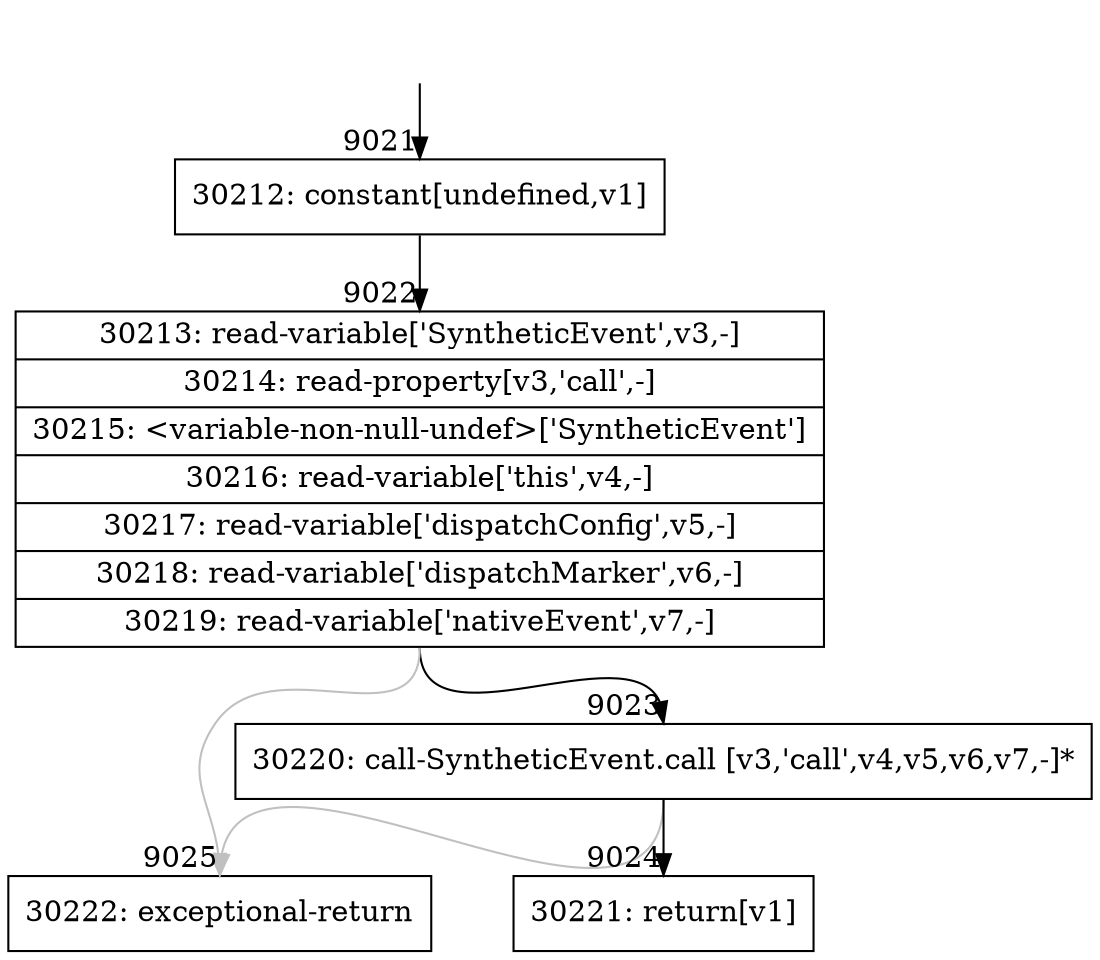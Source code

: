 digraph {
rankdir="TD"
BB_entry650[shape=none,label=""];
BB_entry650 -> BB9021 [tailport=s, headport=n, headlabel="    9021"]
BB9021 [shape=record label="{30212: constant[undefined,v1]}" ] 
BB9021 -> BB9022 [tailport=s, headport=n, headlabel="      9022"]
BB9022 [shape=record label="{30213: read-variable['SyntheticEvent',v3,-]|30214: read-property[v3,'call',-]|30215: \<variable-non-null-undef\>['SyntheticEvent']|30216: read-variable['this',v4,-]|30217: read-variable['dispatchConfig',v5,-]|30218: read-variable['dispatchMarker',v6,-]|30219: read-variable['nativeEvent',v7,-]}" ] 
BB9022 -> BB9023 [tailport=s, headport=n, headlabel="      9023"]
BB9022 -> BB9025 [tailport=s, headport=n, color=gray, headlabel="      9025"]
BB9023 [shape=record label="{30220: call-SyntheticEvent.call [v3,'call',v4,v5,v6,v7,-]*}" ] 
BB9023 -> BB9024 [tailport=s, headport=n, headlabel="      9024"]
BB9023 -> BB9025 [tailport=s, headport=n, color=gray]
BB9024 [shape=record label="{30221: return[v1]}" ] 
BB9025 [shape=record label="{30222: exceptional-return}" ] 
//#$~ 15872
}
